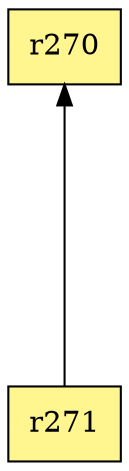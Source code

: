 digraph G {
rankdir=BT;ranksep="2.0";
"r270" [shape=record,fillcolor=khaki1,style=filled,label="{r270}"];
"r271" [shape=record,fillcolor=khaki1,style=filled,label="{r271}"];
"r271" -> "r270"
}